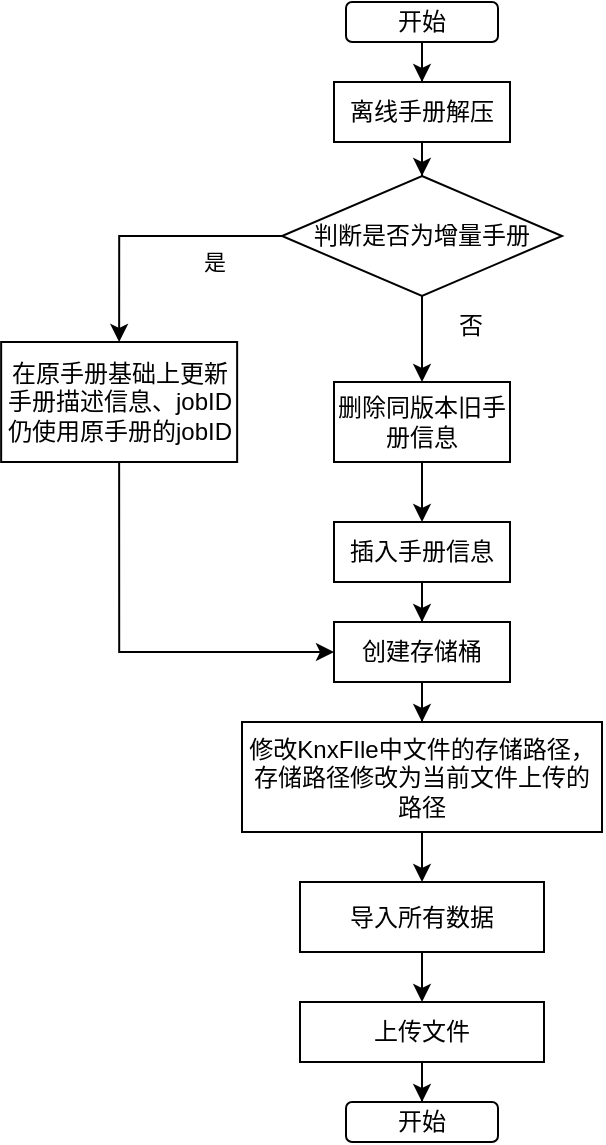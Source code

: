<mxfile version="20.8.23" type="github">
  <diagram name="第 1 页" id="abJZbId-rL2KZnV-gO2B">
    <mxGraphModel dx="600" dy="327" grid="1" gridSize="10" guides="1" tooltips="1" connect="1" arrows="1" fold="1" page="1" pageScale="1" pageWidth="827" pageHeight="1169" math="0" shadow="0">
      <root>
        <mxCell id="0" />
        <mxCell id="1" parent="0" />
        <mxCell id="caB3qnpmkLnkEY1W6klu-3" value="" style="edgeStyle=orthogonalEdgeStyle;rounded=0;orthogonalLoop=1;jettySize=auto;html=1;" edge="1" parent="1" source="caB3qnpmkLnkEY1W6klu-1" target="caB3qnpmkLnkEY1W6klu-2">
          <mxGeometry relative="1" as="geometry" />
        </mxCell>
        <mxCell id="caB3qnpmkLnkEY1W6klu-1" value="开始" style="rounded=1;whiteSpace=wrap;html=1;" vertex="1" parent="1">
          <mxGeometry x="354" y="110" width="76" height="20" as="geometry" />
        </mxCell>
        <mxCell id="caB3qnpmkLnkEY1W6klu-6" style="edgeStyle=orthogonalEdgeStyle;rounded=0;orthogonalLoop=1;jettySize=auto;html=1;" edge="1" parent="1" source="caB3qnpmkLnkEY1W6klu-2" target="caB3qnpmkLnkEY1W6klu-5">
          <mxGeometry relative="1" as="geometry" />
        </mxCell>
        <mxCell id="caB3qnpmkLnkEY1W6klu-2" value="离线手册解压" style="rounded=0;whiteSpace=wrap;html=1;" vertex="1" parent="1">
          <mxGeometry x="348" y="150" width="88" height="30" as="geometry" />
        </mxCell>
        <mxCell id="caB3qnpmkLnkEY1W6klu-8" style="edgeStyle=orthogonalEdgeStyle;rounded=0;orthogonalLoop=1;jettySize=auto;html=1;entryX=0.5;entryY=0;entryDx=0;entryDy=0;exitX=0;exitY=0.5;exitDx=0;exitDy=0;" edge="1" parent="1" source="caB3qnpmkLnkEY1W6klu-5" target="caB3qnpmkLnkEY1W6klu-7">
          <mxGeometry relative="1" as="geometry" />
        </mxCell>
        <mxCell id="caB3qnpmkLnkEY1W6klu-11" value="是" style="edgeLabel;html=1;align=center;verticalAlign=middle;resizable=0;points=[];" vertex="1" connectable="0" parent="caB3qnpmkLnkEY1W6klu-8">
          <mxGeometry x="-0.265" y="1" relative="1" as="geometry">
            <mxPoint x="15" y="12" as="offset" />
          </mxGeometry>
        </mxCell>
        <mxCell id="caB3qnpmkLnkEY1W6klu-10" style="edgeStyle=orthogonalEdgeStyle;rounded=0;orthogonalLoop=1;jettySize=auto;html=1;entryX=0.5;entryY=0;entryDx=0;entryDy=0;" edge="1" parent="1" source="caB3qnpmkLnkEY1W6klu-5" target="caB3qnpmkLnkEY1W6klu-9">
          <mxGeometry relative="1" as="geometry" />
        </mxCell>
        <mxCell id="caB3qnpmkLnkEY1W6klu-5" value="判断是否为增量手册" style="rhombus;whiteSpace=wrap;html=1;" vertex="1" parent="1">
          <mxGeometry x="322" y="197" width="140" height="60" as="geometry" />
        </mxCell>
        <mxCell id="caB3qnpmkLnkEY1W6klu-16" style="edgeStyle=orthogonalEdgeStyle;rounded=0;orthogonalLoop=1;jettySize=auto;html=1;entryX=0;entryY=0.5;entryDx=0;entryDy=0;exitX=0.5;exitY=1;exitDx=0;exitDy=0;" edge="1" parent="1" source="caB3qnpmkLnkEY1W6klu-7" target="caB3qnpmkLnkEY1W6klu-15">
          <mxGeometry relative="1" as="geometry" />
        </mxCell>
        <mxCell id="caB3qnpmkLnkEY1W6klu-7" value="在原手册基础上更新手册描述信息、jobID仍使用原手册的jobID" style="rounded=0;whiteSpace=wrap;html=1;" vertex="1" parent="1">
          <mxGeometry x="181.57" y="280" width="118" height="60" as="geometry" />
        </mxCell>
        <mxCell id="caB3qnpmkLnkEY1W6klu-14" style="edgeStyle=orthogonalEdgeStyle;rounded=0;orthogonalLoop=1;jettySize=auto;html=1;entryX=0.5;entryY=0;entryDx=0;entryDy=0;" edge="1" parent="1" source="caB3qnpmkLnkEY1W6klu-9" target="caB3qnpmkLnkEY1W6klu-13">
          <mxGeometry relative="1" as="geometry" />
        </mxCell>
        <mxCell id="caB3qnpmkLnkEY1W6klu-9" value="删除同版本旧手册信息" style="rounded=0;whiteSpace=wrap;html=1;" vertex="1" parent="1">
          <mxGeometry x="348" y="300" width="88" height="40" as="geometry" />
        </mxCell>
        <mxCell id="caB3qnpmkLnkEY1W6klu-17" style="edgeStyle=orthogonalEdgeStyle;rounded=0;orthogonalLoop=1;jettySize=auto;html=1;entryX=0.5;entryY=0;entryDx=0;entryDy=0;" edge="1" parent="1" source="caB3qnpmkLnkEY1W6klu-13" target="caB3qnpmkLnkEY1W6klu-15">
          <mxGeometry relative="1" as="geometry" />
        </mxCell>
        <mxCell id="caB3qnpmkLnkEY1W6klu-13" value="插入手册信息" style="rounded=0;whiteSpace=wrap;html=1;" vertex="1" parent="1">
          <mxGeometry x="348" y="370" width="88" height="30" as="geometry" />
        </mxCell>
        <mxCell id="caB3qnpmkLnkEY1W6klu-21" style="edgeStyle=orthogonalEdgeStyle;rounded=0;orthogonalLoop=1;jettySize=auto;html=1;" edge="1" parent="1" source="caB3qnpmkLnkEY1W6klu-15" target="caB3qnpmkLnkEY1W6klu-20">
          <mxGeometry relative="1" as="geometry" />
        </mxCell>
        <mxCell id="caB3qnpmkLnkEY1W6klu-15" value="创建存储桶" style="rounded=0;whiteSpace=wrap;html=1;" vertex="1" parent="1">
          <mxGeometry x="348" y="420" width="88" height="30" as="geometry" />
        </mxCell>
        <mxCell id="caB3qnpmkLnkEY1W6klu-19" value="否" style="text;html=1;align=center;verticalAlign=middle;resizable=0;points=[];autosize=1;strokeColor=none;fillColor=none;" vertex="1" parent="1">
          <mxGeometry x="396" y="257" width="40" height="30" as="geometry" />
        </mxCell>
        <mxCell id="caB3qnpmkLnkEY1W6klu-23" style="edgeStyle=orthogonalEdgeStyle;rounded=0;orthogonalLoop=1;jettySize=auto;html=1;entryX=0.5;entryY=0;entryDx=0;entryDy=0;" edge="1" parent="1" source="caB3qnpmkLnkEY1W6klu-20" target="caB3qnpmkLnkEY1W6klu-22">
          <mxGeometry relative="1" as="geometry" />
        </mxCell>
        <mxCell id="caB3qnpmkLnkEY1W6klu-20" value="修改KnxFIle中文件的存储路径，存储路径修改为当前文件上传的路径" style="rounded=0;whiteSpace=wrap;html=1;" vertex="1" parent="1">
          <mxGeometry x="302" y="470" width="180" height="55" as="geometry" />
        </mxCell>
        <mxCell id="caB3qnpmkLnkEY1W6klu-25" style="edgeStyle=orthogonalEdgeStyle;rounded=0;orthogonalLoop=1;jettySize=auto;html=1;" edge="1" parent="1" source="caB3qnpmkLnkEY1W6klu-22" target="caB3qnpmkLnkEY1W6klu-24">
          <mxGeometry relative="1" as="geometry" />
        </mxCell>
        <mxCell id="caB3qnpmkLnkEY1W6klu-22" value="导入所有数据" style="rounded=0;whiteSpace=wrap;html=1;" vertex="1" parent="1">
          <mxGeometry x="331" y="550" width="122" height="35" as="geometry" />
        </mxCell>
        <mxCell id="caB3qnpmkLnkEY1W6klu-27" style="edgeStyle=orthogonalEdgeStyle;rounded=0;orthogonalLoop=1;jettySize=auto;html=1;" edge="1" parent="1" source="caB3qnpmkLnkEY1W6klu-24" target="caB3qnpmkLnkEY1W6klu-28">
          <mxGeometry relative="1" as="geometry">
            <mxPoint x="392" y="660" as="targetPoint" />
          </mxGeometry>
        </mxCell>
        <mxCell id="caB3qnpmkLnkEY1W6klu-24" value="上传文件" style="rounded=0;whiteSpace=wrap;html=1;" vertex="1" parent="1">
          <mxGeometry x="331" y="610" width="122" height="30" as="geometry" />
        </mxCell>
        <mxCell id="caB3qnpmkLnkEY1W6klu-28" value="开始" style="rounded=1;whiteSpace=wrap;html=1;" vertex="1" parent="1">
          <mxGeometry x="354" y="660" width="76" height="20" as="geometry" />
        </mxCell>
      </root>
    </mxGraphModel>
  </diagram>
</mxfile>
